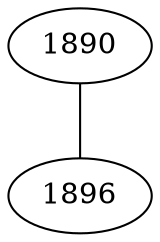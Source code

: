 graph {
    1890 [COORDINATE_X=0.36393649020506824,COORDINATE_Y=0.6355673799058241,]
    1896 [COORDINATE_X=0.3854302470374248,COORDINATE_Y=0.5524871370117825,]
    1890 -- 1896
}
